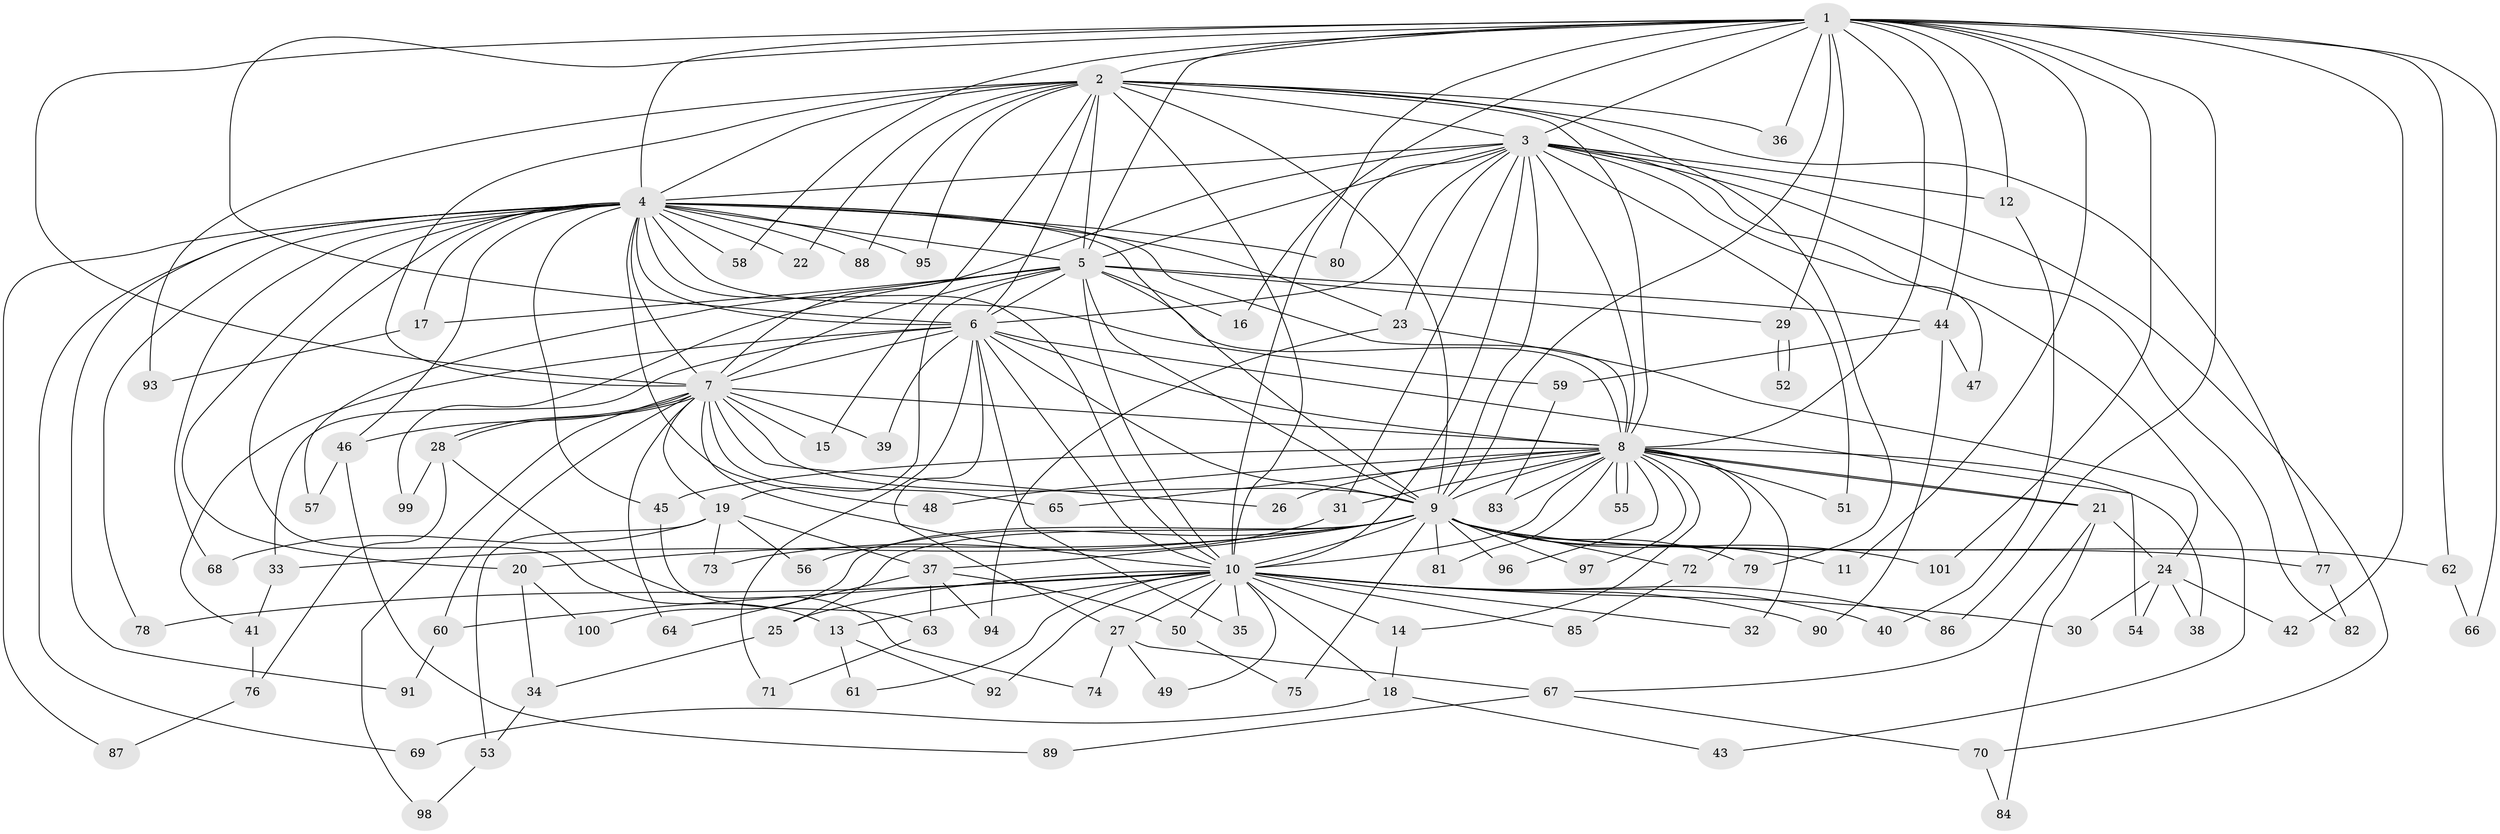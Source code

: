 // Generated by graph-tools (version 1.1) at 2025/25/03/09/25 03:25:50]
// undirected, 101 vertices, 227 edges
graph export_dot {
graph [start="1"]
  node [color=gray90,style=filled];
  1;
  2;
  3;
  4;
  5;
  6;
  7;
  8;
  9;
  10;
  11;
  12;
  13;
  14;
  15;
  16;
  17;
  18;
  19;
  20;
  21;
  22;
  23;
  24;
  25;
  26;
  27;
  28;
  29;
  30;
  31;
  32;
  33;
  34;
  35;
  36;
  37;
  38;
  39;
  40;
  41;
  42;
  43;
  44;
  45;
  46;
  47;
  48;
  49;
  50;
  51;
  52;
  53;
  54;
  55;
  56;
  57;
  58;
  59;
  60;
  61;
  62;
  63;
  64;
  65;
  66;
  67;
  68;
  69;
  70;
  71;
  72;
  73;
  74;
  75;
  76;
  77;
  78;
  79;
  80;
  81;
  82;
  83;
  84;
  85;
  86;
  87;
  88;
  89;
  90;
  91;
  92;
  93;
  94;
  95;
  96;
  97;
  98;
  99;
  100;
  101;
  1 -- 2;
  1 -- 3;
  1 -- 4;
  1 -- 5;
  1 -- 6;
  1 -- 7;
  1 -- 8;
  1 -- 9;
  1 -- 10;
  1 -- 11;
  1 -- 12;
  1 -- 16;
  1 -- 29;
  1 -- 36;
  1 -- 42;
  1 -- 44;
  1 -- 58;
  1 -- 62;
  1 -- 66;
  1 -- 86;
  1 -- 101;
  2 -- 3;
  2 -- 4;
  2 -- 5;
  2 -- 6;
  2 -- 7;
  2 -- 8;
  2 -- 9;
  2 -- 10;
  2 -- 15;
  2 -- 22;
  2 -- 36;
  2 -- 77;
  2 -- 79;
  2 -- 88;
  2 -- 93;
  2 -- 95;
  3 -- 4;
  3 -- 5;
  3 -- 6;
  3 -- 7;
  3 -- 8;
  3 -- 9;
  3 -- 10;
  3 -- 12;
  3 -- 23;
  3 -- 31;
  3 -- 43;
  3 -- 47;
  3 -- 51;
  3 -- 70;
  3 -- 80;
  3 -- 82;
  4 -- 5;
  4 -- 6;
  4 -- 7;
  4 -- 8;
  4 -- 9;
  4 -- 10;
  4 -- 13;
  4 -- 17;
  4 -- 20;
  4 -- 22;
  4 -- 23;
  4 -- 45;
  4 -- 46;
  4 -- 48;
  4 -- 58;
  4 -- 59;
  4 -- 68;
  4 -- 69;
  4 -- 78;
  4 -- 80;
  4 -- 87;
  4 -- 88;
  4 -- 91;
  4 -- 95;
  5 -- 6;
  5 -- 7;
  5 -- 8;
  5 -- 9;
  5 -- 10;
  5 -- 16;
  5 -- 17;
  5 -- 19;
  5 -- 29;
  5 -- 44;
  5 -- 57;
  5 -- 99;
  6 -- 7;
  6 -- 8;
  6 -- 9;
  6 -- 10;
  6 -- 27;
  6 -- 33;
  6 -- 35;
  6 -- 39;
  6 -- 41;
  6 -- 54;
  6 -- 71;
  7 -- 8;
  7 -- 9;
  7 -- 10;
  7 -- 15;
  7 -- 19;
  7 -- 26;
  7 -- 28;
  7 -- 28;
  7 -- 39;
  7 -- 46;
  7 -- 60;
  7 -- 64;
  7 -- 65;
  7 -- 98;
  8 -- 9;
  8 -- 10;
  8 -- 14;
  8 -- 21;
  8 -- 21;
  8 -- 26;
  8 -- 31;
  8 -- 32;
  8 -- 38;
  8 -- 45;
  8 -- 48;
  8 -- 51;
  8 -- 55;
  8 -- 55;
  8 -- 65;
  8 -- 72;
  8 -- 81;
  8 -- 83;
  8 -- 96;
  8 -- 97;
  9 -- 10;
  9 -- 11;
  9 -- 20;
  9 -- 25;
  9 -- 33;
  9 -- 37;
  9 -- 56;
  9 -- 62;
  9 -- 72;
  9 -- 75;
  9 -- 77;
  9 -- 79;
  9 -- 81;
  9 -- 96;
  9 -- 97;
  9 -- 100;
  9 -- 101;
  10 -- 13;
  10 -- 14;
  10 -- 18;
  10 -- 25;
  10 -- 27;
  10 -- 30;
  10 -- 32;
  10 -- 35;
  10 -- 40;
  10 -- 49;
  10 -- 50;
  10 -- 60;
  10 -- 61;
  10 -- 78;
  10 -- 85;
  10 -- 86;
  10 -- 90;
  10 -- 92;
  12 -- 40;
  13 -- 61;
  13 -- 92;
  14 -- 18;
  17 -- 93;
  18 -- 43;
  18 -- 69;
  19 -- 37;
  19 -- 53;
  19 -- 56;
  19 -- 68;
  19 -- 73;
  20 -- 34;
  20 -- 100;
  21 -- 24;
  21 -- 67;
  21 -- 84;
  23 -- 24;
  23 -- 94;
  24 -- 30;
  24 -- 38;
  24 -- 42;
  24 -- 54;
  25 -- 34;
  27 -- 49;
  27 -- 67;
  27 -- 74;
  28 -- 74;
  28 -- 76;
  28 -- 99;
  29 -- 52;
  29 -- 52;
  31 -- 73;
  33 -- 41;
  34 -- 53;
  37 -- 50;
  37 -- 63;
  37 -- 64;
  37 -- 94;
  41 -- 76;
  44 -- 47;
  44 -- 59;
  44 -- 90;
  45 -- 63;
  46 -- 57;
  46 -- 89;
  50 -- 75;
  53 -- 98;
  59 -- 83;
  60 -- 91;
  62 -- 66;
  63 -- 71;
  67 -- 70;
  67 -- 89;
  70 -- 84;
  72 -- 85;
  76 -- 87;
  77 -- 82;
}
